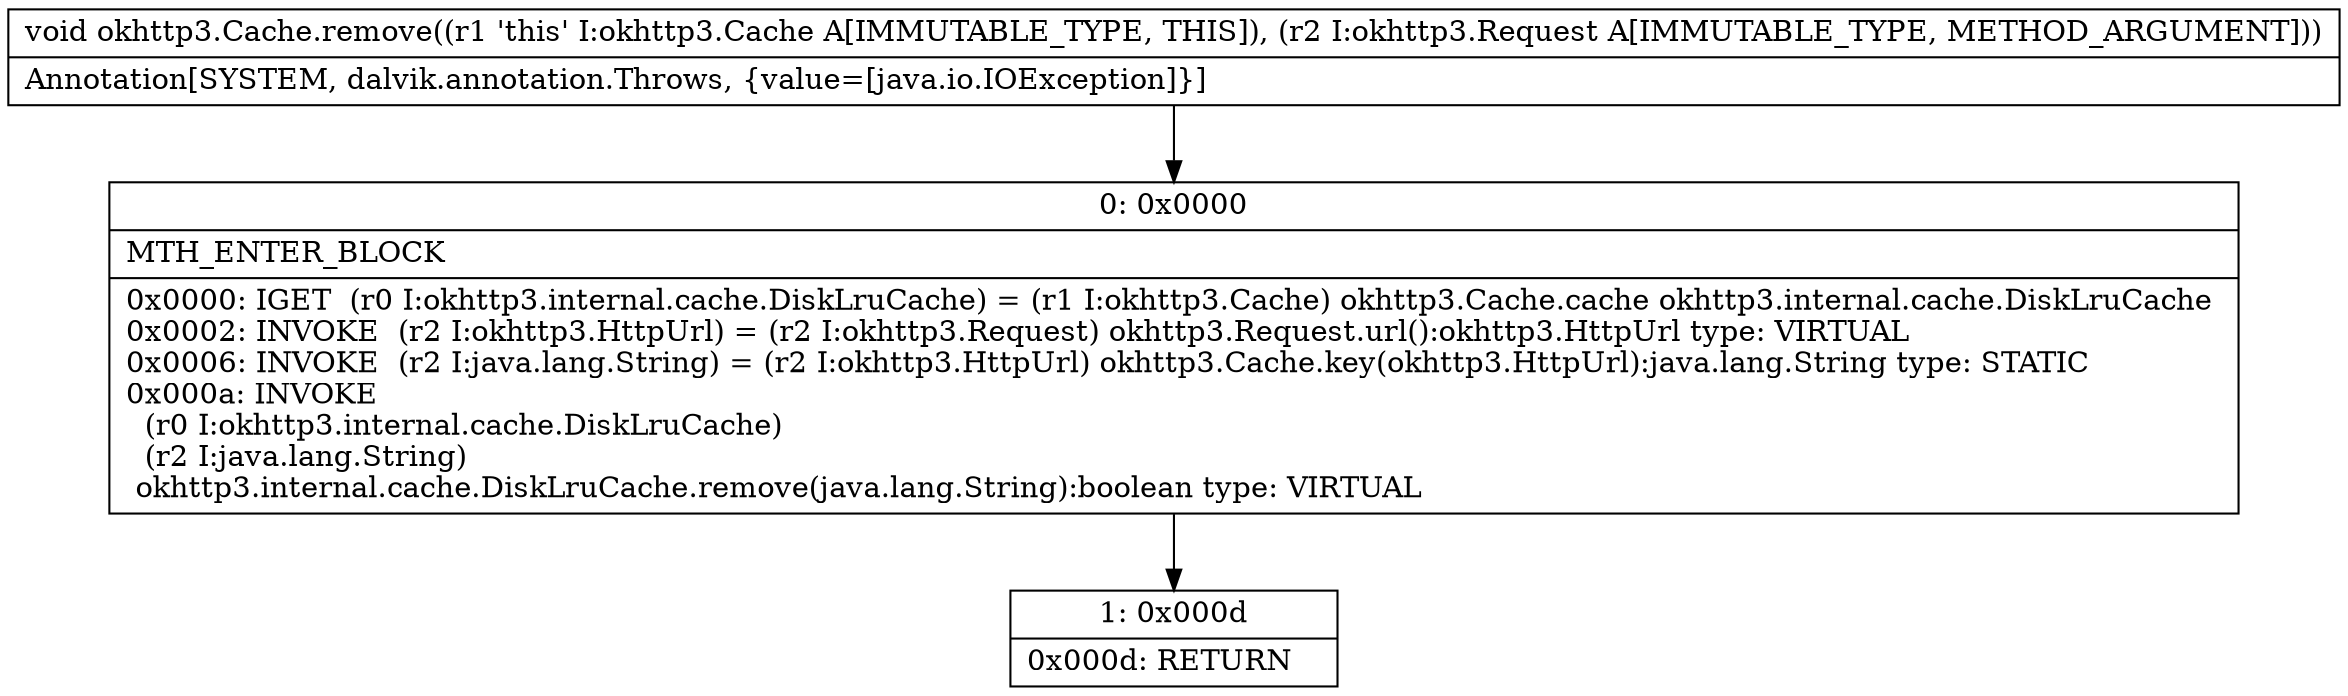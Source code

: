 digraph "CFG forokhttp3.Cache.remove(Lokhttp3\/Request;)V" {
Node_0 [shape=record,label="{0\:\ 0x0000|MTH_ENTER_BLOCK\l|0x0000: IGET  (r0 I:okhttp3.internal.cache.DiskLruCache) = (r1 I:okhttp3.Cache) okhttp3.Cache.cache okhttp3.internal.cache.DiskLruCache \l0x0002: INVOKE  (r2 I:okhttp3.HttpUrl) = (r2 I:okhttp3.Request) okhttp3.Request.url():okhttp3.HttpUrl type: VIRTUAL \l0x0006: INVOKE  (r2 I:java.lang.String) = (r2 I:okhttp3.HttpUrl) okhttp3.Cache.key(okhttp3.HttpUrl):java.lang.String type: STATIC \l0x000a: INVOKE  \l  (r0 I:okhttp3.internal.cache.DiskLruCache)\l  (r2 I:java.lang.String)\l okhttp3.internal.cache.DiskLruCache.remove(java.lang.String):boolean type: VIRTUAL \l}"];
Node_1 [shape=record,label="{1\:\ 0x000d|0x000d: RETURN   \l}"];
MethodNode[shape=record,label="{void okhttp3.Cache.remove((r1 'this' I:okhttp3.Cache A[IMMUTABLE_TYPE, THIS]), (r2 I:okhttp3.Request A[IMMUTABLE_TYPE, METHOD_ARGUMENT]))  | Annotation[SYSTEM, dalvik.annotation.Throws, \{value=[java.io.IOException]\}]\l}"];
MethodNode -> Node_0;
Node_0 -> Node_1;
}

